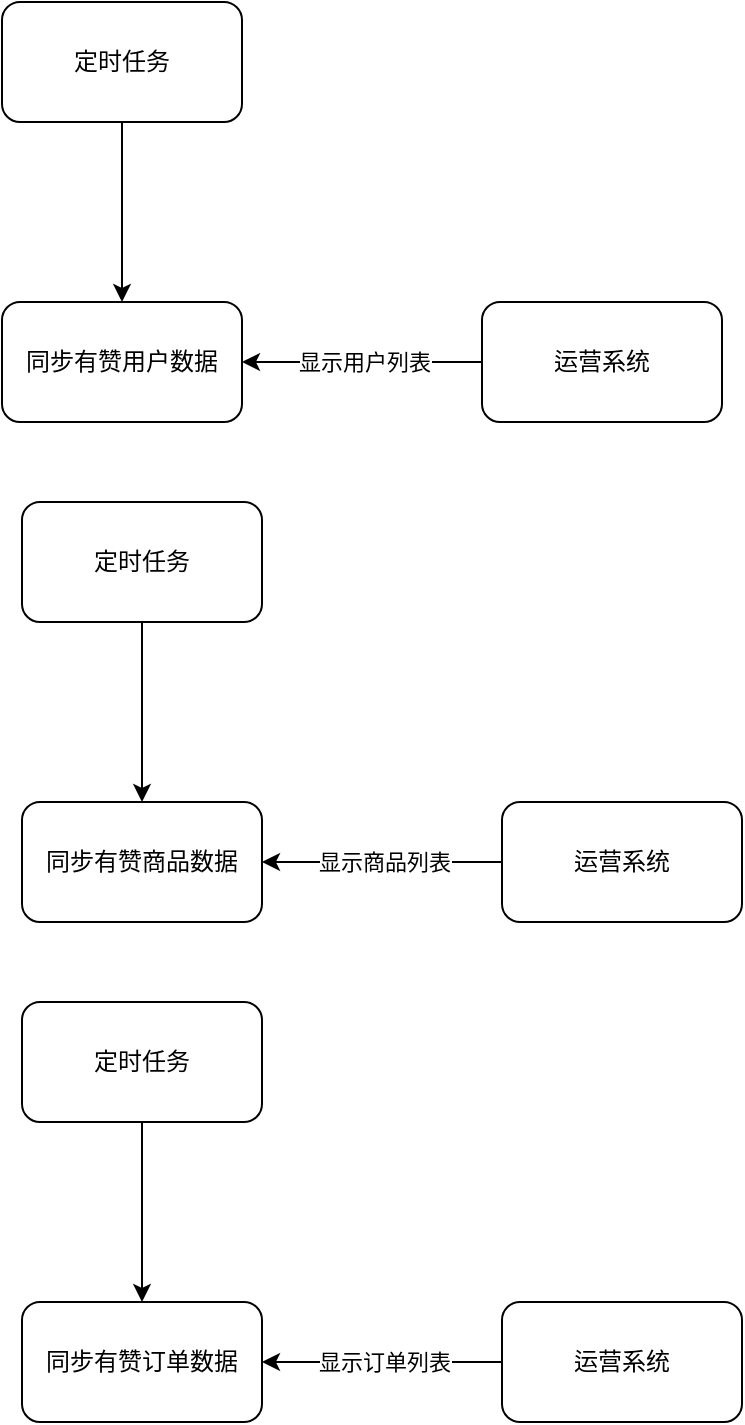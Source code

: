 <mxfile version="21.5.1" type="github">
  <diagram id="C5RBs43oDa-KdzZeNtuy" name="Page-1">
    <mxGraphModel dx="993" dy="530" grid="1" gridSize="10" guides="1" tooltips="1" connect="1" arrows="1" fold="1" page="1" pageScale="1" pageWidth="827" pageHeight="1169" background="none" math="0" shadow="0">
      <root>
        <mxCell id="WIyWlLk6GJQsqaUBKTNV-0" />
        <mxCell id="WIyWlLk6GJQsqaUBKTNV-1" parent="WIyWlLk6GJQsqaUBKTNV-0" />
        <mxCell id="JDUoeYA7QzxKyckdMQr7-6" value="" style="edgeStyle=orthogonalEdgeStyle;rounded=0;orthogonalLoop=1;jettySize=auto;html=1;" edge="1" parent="WIyWlLk6GJQsqaUBKTNV-1" source="JDUoeYA7QzxKyckdMQr7-4" target="JDUoeYA7QzxKyckdMQr7-5">
          <mxGeometry relative="1" as="geometry" />
        </mxCell>
        <mxCell id="JDUoeYA7QzxKyckdMQr7-4" value="定时任务" style="rounded=1;whiteSpace=wrap;html=1;" vertex="1" parent="WIyWlLk6GJQsqaUBKTNV-1">
          <mxGeometry x="220" y="100" width="120" height="60" as="geometry" />
        </mxCell>
        <mxCell id="JDUoeYA7QzxKyckdMQr7-5" value="同步有赞用户数据" style="rounded=1;whiteSpace=wrap;html=1;" vertex="1" parent="WIyWlLk6GJQsqaUBKTNV-1">
          <mxGeometry x="220" y="250" width="120" height="60" as="geometry" />
        </mxCell>
        <mxCell id="JDUoeYA7QzxKyckdMQr7-10" value="" style="edgeStyle=orthogonalEdgeStyle;rounded=0;orthogonalLoop=1;jettySize=auto;html=1;" edge="1" parent="WIyWlLk6GJQsqaUBKTNV-1" source="JDUoeYA7QzxKyckdMQr7-9" target="JDUoeYA7QzxKyckdMQr7-5">
          <mxGeometry relative="1" as="geometry" />
        </mxCell>
        <mxCell id="JDUoeYA7QzxKyckdMQr7-11" value="显示用户列表" style="edgeLabel;html=1;align=center;verticalAlign=middle;resizable=0;points=[];" vertex="1" connectable="0" parent="JDUoeYA7QzxKyckdMQr7-10">
          <mxGeometry x="-0.013" relative="1" as="geometry">
            <mxPoint as="offset" />
          </mxGeometry>
        </mxCell>
        <mxCell id="JDUoeYA7QzxKyckdMQr7-9" value="运营系统" style="rounded=1;whiteSpace=wrap;html=1;" vertex="1" parent="WIyWlLk6GJQsqaUBKTNV-1">
          <mxGeometry x="460" y="250" width="120" height="60" as="geometry" />
        </mxCell>
        <mxCell id="JDUoeYA7QzxKyckdMQr7-12" value="" style="edgeStyle=orthogonalEdgeStyle;rounded=0;orthogonalLoop=1;jettySize=auto;html=1;" edge="1" source="JDUoeYA7QzxKyckdMQr7-13" target="JDUoeYA7QzxKyckdMQr7-14" parent="WIyWlLk6GJQsqaUBKTNV-1">
          <mxGeometry relative="1" as="geometry" />
        </mxCell>
        <mxCell id="JDUoeYA7QzxKyckdMQr7-13" value="定时任务" style="rounded=1;whiteSpace=wrap;html=1;" vertex="1" parent="WIyWlLk6GJQsqaUBKTNV-1">
          <mxGeometry x="230" y="350" width="120" height="60" as="geometry" />
        </mxCell>
        <mxCell id="JDUoeYA7QzxKyckdMQr7-14" value="同步有赞商品数据" style="rounded=1;whiteSpace=wrap;html=1;" vertex="1" parent="WIyWlLk6GJQsqaUBKTNV-1">
          <mxGeometry x="230" y="500" width="120" height="60" as="geometry" />
        </mxCell>
        <mxCell id="JDUoeYA7QzxKyckdMQr7-15" value="" style="edgeStyle=orthogonalEdgeStyle;rounded=0;orthogonalLoop=1;jettySize=auto;html=1;" edge="1" source="JDUoeYA7QzxKyckdMQr7-17" target="JDUoeYA7QzxKyckdMQr7-14" parent="WIyWlLk6GJQsqaUBKTNV-1">
          <mxGeometry relative="1" as="geometry" />
        </mxCell>
        <mxCell id="JDUoeYA7QzxKyckdMQr7-16" value="显示商品列表" style="edgeLabel;html=1;align=center;verticalAlign=middle;resizable=0;points=[];" vertex="1" connectable="0" parent="JDUoeYA7QzxKyckdMQr7-15">
          <mxGeometry x="-0.013" relative="1" as="geometry">
            <mxPoint as="offset" />
          </mxGeometry>
        </mxCell>
        <mxCell id="JDUoeYA7QzxKyckdMQr7-17" value="运营系统" style="rounded=1;whiteSpace=wrap;html=1;" vertex="1" parent="WIyWlLk6GJQsqaUBKTNV-1">
          <mxGeometry x="470" y="500" width="120" height="60" as="geometry" />
        </mxCell>
        <mxCell id="JDUoeYA7QzxKyckdMQr7-19" value="" style="edgeStyle=orthogonalEdgeStyle;rounded=0;orthogonalLoop=1;jettySize=auto;html=1;" edge="1" source="JDUoeYA7QzxKyckdMQr7-20" target="JDUoeYA7QzxKyckdMQr7-21" parent="WIyWlLk6GJQsqaUBKTNV-1">
          <mxGeometry relative="1" as="geometry" />
        </mxCell>
        <mxCell id="JDUoeYA7QzxKyckdMQr7-20" value="定时任务" style="rounded=1;whiteSpace=wrap;html=1;" vertex="1" parent="WIyWlLk6GJQsqaUBKTNV-1">
          <mxGeometry x="230" y="600" width="120" height="60" as="geometry" />
        </mxCell>
        <mxCell id="JDUoeYA7QzxKyckdMQr7-21" value="同步有赞订单数据" style="rounded=1;whiteSpace=wrap;html=1;" vertex="1" parent="WIyWlLk6GJQsqaUBKTNV-1">
          <mxGeometry x="230" y="750" width="120" height="60" as="geometry" />
        </mxCell>
        <mxCell id="JDUoeYA7QzxKyckdMQr7-22" value="" style="edgeStyle=orthogonalEdgeStyle;rounded=0;orthogonalLoop=1;jettySize=auto;html=1;" edge="1" source="JDUoeYA7QzxKyckdMQr7-24" target="JDUoeYA7QzxKyckdMQr7-21" parent="WIyWlLk6GJQsqaUBKTNV-1">
          <mxGeometry relative="1" as="geometry" />
        </mxCell>
        <mxCell id="JDUoeYA7QzxKyckdMQr7-23" value="显示订单列表" style="edgeLabel;html=1;align=center;verticalAlign=middle;resizable=0;points=[];" vertex="1" connectable="0" parent="JDUoeYA7QzxKyckdMQr7-22">
          <mxGeometry x="-0.013" relative="1" as="geometry">
            <mxPoint as="offset" />
          </mxGeometry>
        </mxCell>
        <mxCell id="JDUoeYA7QzxKyckdMQr7-24" value="运营系统" style="rounded=1;whiteSpace=wrap;html=1;" vertex="1" parent="WIyWlLk6GJQsqaUBKTNV-1">
          <mxGeometry x="470" y="750" width="120" height="60" as="geometry" />
        </mxCell>
      </root>
    </mxGraphModel>
  </diagram>
</mxfile>
